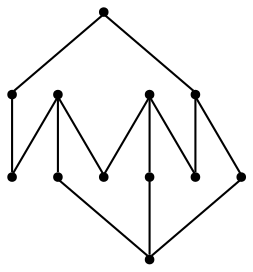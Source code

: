 graph {
  node [shape=point,comment="{\"directed\":false,\"doi\":\"10.1007/978-3-030-04414-5_10\",\"figure\":\"8 (5)\"}"]

  v0 [pos="580.0944653870635,826.4178655853223"]
  v1 [pos="562.2426688996585,988.6708815314345"]
  v2 [pos="510.8448980383511,882.5271048875038"]
  v3 [pos="441.24737486799586,937.9008577703648"]
  v4 [pos="270.4360082768435,738.1090702696238"]
  v5 [pos="481.45900512708096,1058.1977325112384"]
  v6 [pos="398.17385248779004,994.738477573278"]
  v7 [pos="370.5746669369956,913.032590833124"]
  v8 [pos="370.5746669369956,823.2861426012955"]
  v9 [pos="232.3005478041471,995.3729073383033"]
  v10 [pos="370.5746669369956,854.4739398036411"]
  v11 [pos="301.36675000187535,854.4739715974601"]

  v0 -- v1 [id="-1",pos="580.0944653870635,826.4178655853223 562.2426688996585,988.6708815314345 562.2426688996585,988.6708815314345 562.2426688996585,988.6708815314345"]
  v0 -- v2 [id="-2",pos="580.0944653870635,826.4178655853223 510.8448980383511,882.5271048875038 510.8448980383511,882.5271048875038 510.8448980383511,882.5271048875038"]
  v1 -- v3 [id="-6",pos="562.2426688996585,988.6708815314345 441.24737486799586,937.9008577703648 441.24737486799586,937.9008577703648 441.24737486799586,937.9008577703648"]
  v9 -- v4 [id="-10",pos="232.3005478041471,995.3729073383033 270.4360082768435,738.1090702696238 270.4360082768435,738.1090702696238 270.4360082768435,738.1090702696238"]
  v9 -- v11 [id="-11",pos="232.3005478041471,995.3729073383033 301.36675000187535,854.4739715974601 301.36675000187535,854.4739715974601 301.36675000187535,854.4739715974601"]
  v9 -- v6 [id="-12",pos="232.3005478041471,995.3729073383033 398.17385248779004,994.738477573278 398.17385248779004,994.738477573278 398.17385248779004,994.738477573278"]
  v2 -- v4 [id="-19",pos="510.8448980383511,882.5271048875038 270.4360082768435,738.1090702696238 270.4360082768435,738.1090702696238 270.4360082768435,738.1090702696238"]
  v2 -- v8 [id="-28",pos="510.8448980383511,882.5271048875038 440.2617861878872,854.4928253322398 440.2617861878872,854.4928253322398 440.2617861878872,854.4928253322398 440.2617861878872,853.650988587729 440.2617861878872,853.650988587729 440.2617861878872,853.650988587729 438.26561857951464,853.650988587729 438.26561857951464,853.650988587729 438.26561857951464,853.650988587729 370.5746669369956,823.2861426012955 370.5746669369956,823.2861426012955 370.5746669369956,823.2861426012955"]
  v11 -- v10 [id="-33",pos="301.36675000187535,854.4739715974601 370.5746669369956,854.4739398036411 370.5746669369956,854.4739398036411 370.5746669369956,854.4739398036411"]
  v5 -- v6 [id="-37",pos="481.45900512708096,1058.1977325112384 398.17385248779004,994.738477573278 398.17385248779004,994.738477573278 398.17385248779004,994.738477573278"]
  v5 -- v7 [id="-38",pos="481.45900512708096,1058.1977325112384 370.5746669369956,913.032590833124 370.5746669369956,913.032590833124 370.5746669369956,913.032590833124"]
  v5 -- v3 [id="-39",pos="481.45900512708096,1058.1977325112384 441.24737486799586,937.9008577703648 441.24737486799586,937.9008577703648 441.24737486799586,937.9008577703648"]
  v8 -- v10 [id="-48",pos="370.5746669369956,823.2861426012955 370.5746669369956,854.4739398036411 370.5746669369956,854.4739398036411 370.5746669369956,854.4739398036411"]
  v7 -- v10 [id="-53",pos="370.5746669369956,913.032590833124 370.5746669369956,854.4739398036411 370.5746669369956,854.4739398036411 370.5746669369956,854.4739398036411"]
}